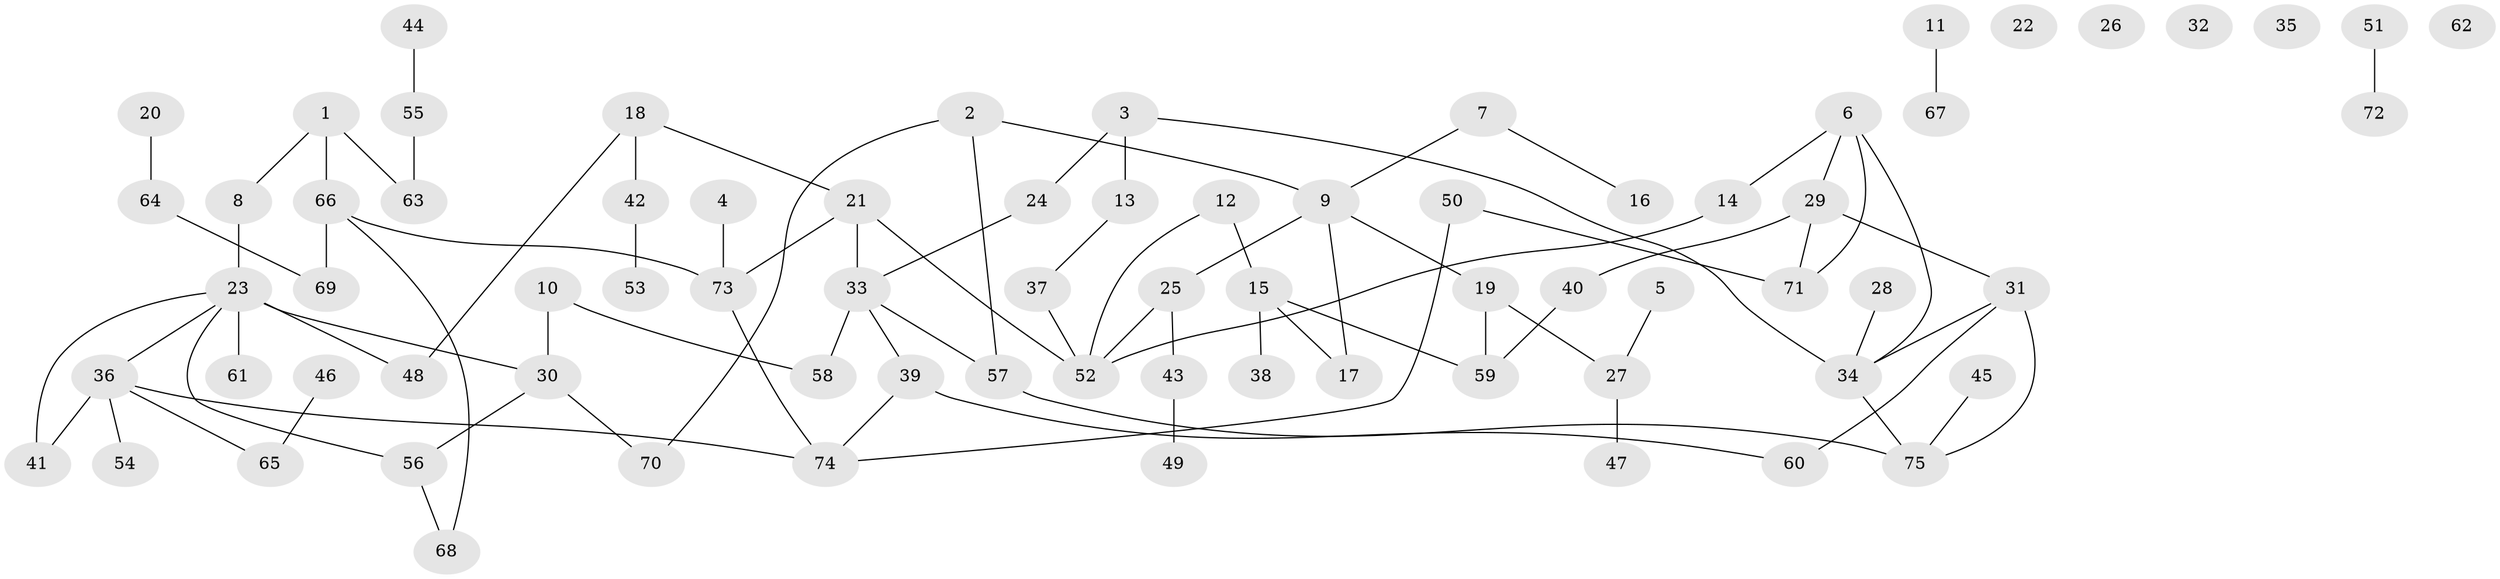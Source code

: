 // Generated by graph-tools (version 1.1) at 2025/33/03/09/25 02:33:35]
// undirected, 75 vertices, 87 edges
graph export_dot {
graph [start="1"]
  node [color=gray90,style=filled];
  1;
  2;
  3;
  4;
  5;
  6;
  7;
  8;
  9;
  10;
  11;
  12;
  13;
  14;
  15;
  16;
  17;
  18;
  19;
  20;
  21;
  22;
  23;
  24;
  25;
  26;
  27;
  28;
  29;
  30;
  31;
  32;
  33;
  34;
  35;
  36;
  37;
  38;
  39;
  40;
  41;
  42;
  43;
  44;
  45;
  46;
  47;
  48;
  49;
  50;
  51;
  52;
  53;
  54;
  55;
  56;
  57;
  58;
  59;
  60;
  61;
  62;
  63;
  64;
  65;
  66;
  67;
  68;
  69;
  70;
  71;
  72;
  73;
  74;
  75;
  1 -- 8;
  1 -- 63;
  1 -- 66;
  2 -- 9;
  2 -- 57;
  2 -- 70;
  3 -- 13;
  3 -- 24;
  3 -- 34;
  4 -- 73;
  5 -- 27;
  6 -- 14;
  6 -- 29;
  6 -- 34;
  6 -- 71;
  7 -- 9;
  7 -- 16;
  8 -- 23;
  9 -- 17;
  9 -- 19;
  9 -- 25;
  10 -- 30;
  10 -- 58;
  11 -- 67;
  12 -- 15;
  12 -- 52;
  13 -- 37;
  14 -- 52;
  15 -- 17;
  15 -- 38;
  15 -- 59;
  18 -- 21;
  18 -- 42;
  18 -- 48;
  19 -- 27;
  19 -- 59;
  20 -- 64;
  21 -- 33;
  21 -- 52;
  21 -- 73;
  23 -- 30;
  23 -- 36;
  23 -- 41;
  23 -- 48;
  23 -- 56;
  23 -- 61;
  24 -- 33;
  25 -- 43;
  25 -- 52;
  27 -- 47;
  28 -- 34;
  29 -- 31;
  29 -- 40;
  29 -- 71;
  30 -- 56;
  30 -- 70;
  31 -- 34;
  31 -- 60;
  31 -- 75;
  33 -- 39;
  33 -- 57;
  33 -- 58;
  34 -- 75;
  36 -- 41;
  36 -- 54;
  36 -- 65;
  36 -- 74;
  37 -- 52;
  39 -- 60;
  39 -- 74;
  40 -- 59;
  42 -- 53;
  43 -- 49;
  44 -- 55;
  45 -- 75;
  46 -- 65;
  50 -- 71;
  50 -- 74;
  51 -- 72;
  55 -- 63;
  56 -- 68;
  57 -- 75;
  64 -- 69;
  66 -- 68;
  66 -- 69;
  66 -- 73;
  73 -- 74;
}
